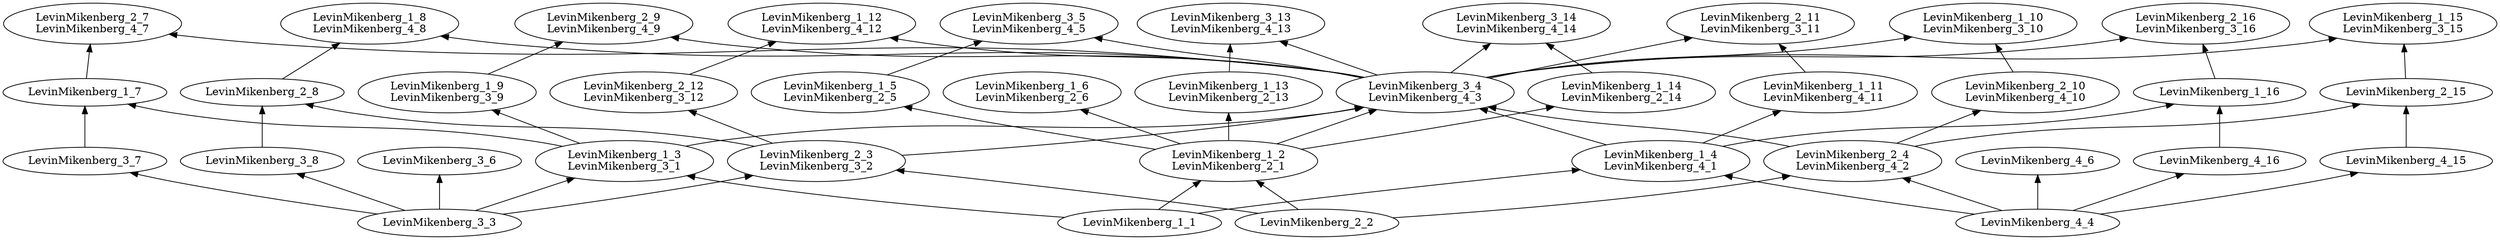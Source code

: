 digraph {
	graph [rankdir=BT]
	0 [label="LevinMikenberg_2_10
LevinMikenberg_4_10"]
	1 [label="LevinMikenberg_1_5
LevinMikenberg_2_5"]
	2 [label="LevinMikenberg_1_4
LevinMikenberg_4_1"]
	3 [label="LevinMikenberg_1_8
LevinMikenberg_4_8"]
	4 [label="LevinMikenberg_1_3
LevinMikenberg_3_1"]
	5 [label="LevinMikenberg_1_15
LevinMikenberg_3_15"]
	6 [label=LevinMikenberg_2_15]
	7 [label=LevinMikenberg_3_3]
	8 [label="LevinMikenberg_1_6
LevinMikenberg_2_6"]
	9 [label="LevinMikenberg_2_7
LevinMikenberg_4_7"]
	10 [label="LevinMikenberg_1_12
LevinMikenberg_4_12"]
	11 [label="LevinMikenberg_2_3
LevinMikenberg_3_2"]
	12 [label=LevinMikenberg_4_16]
	13 [label="LevinMikenberg_1_2
LevinMikenberg_2_1"]
	14 [label="LevinMikenberg_3_13
LevinMikenberg_4_13"]
	15 [label="LevinMikenberg_1_13
LevinMikenberg_2_13"]
	16 [label=LevinMikenberg_3_7]
	17 [label="LevinMikenberg_3_5
LevinMikenberg_4_5"]
	18 [label="LevinMikenberg_2_11
LevinMikenberg_3_11"]
	19 [label="LevinMikenberg_3_14
LevinMikenberg_4_14"]
	20 [label="LevinMikenberg_2_16
LevinMikenberg_3_16"]
	21 [label=LevinMikenberg_1_7]
	22 [label="LevinMikenberg_2_9
LevinMikenberg_4_9"]
	23 [label="LevinMikenberg_1_11
LevinMikenberg_4_11"]
	24 [label="LevinMikenberg_2_4
LevinMikenberg_4_2"]
	25 [label="LevinMikenberg_1_14
LevinMikenberg_2_14"]
	26 [label="LevinMikenberg_1_10
LevinMikenberg_3_10"]
	27 [label="LevinMikenberg_3_4
LevinMikenberg_4_3"]
	28 [label=LevinMikenberg_1_1]
	29 [label=LevinMikenberg_4_15]
	30 [label=LevinMikenberg_2_2]
	31 [label=LevinMikenberg_3_6]
	32 [label="LevinMikenberg_2_12
LevinMikenberg_3_12"]
	33 [label=LevinMikenberg_3_8]
	34 [label=LevinMikenberg_2_8]
	35 [label="LevinMikenberg_1_9
LevinMikenberg_3_9"]
	36 [label=LevinMikenberg_4_6]
	37 [label=LevinMikenberg_1_16]
	38 [label=LevinMikenberg_4_4]
	24 -> 0
	0 -> 26
	13 -> 1
	1 -> 17
	2 -> 23
	2 -> 27
	28 -> 2
	2 -> 37
	38 -> 2
	27 -> 3
	34 -> 3
	7 -> 4
	4 -> 21
	4 -> 27
	28 -> 4
	4 -> 35
	6 -> 5
	27 -> 5
	24 -> 6
	29 -> 6
	7 -> 11
	7 -> 16
	7 -> 31
	7 -> 33
	13 -> 8
	21 -> 9
	27 -> 9
	27 -> 10
	32 -> 10
	11 -> 27
	30 -> 11
	11 -> 32
	11 -> 34
	12 -> 37
	38 -> 12
	13 -> 15
	13 -> 25
	13 -> 27
	28 -> 13
	30 -> 13
	15 -> 14
	27 -> 14
	16 -> 21
	27 -> 17
	23 -> 18
	27 -> 18
	25 -> 19
	27 -> 19
	27 -> 20
	37 -> 20
	27 -> 22
	35 -> 22
	24 -> 27
	30 -> 24
	38 -> 24
	27 -> 26
	38 -> 29
	33 -> 34
	38 -> 36
}
